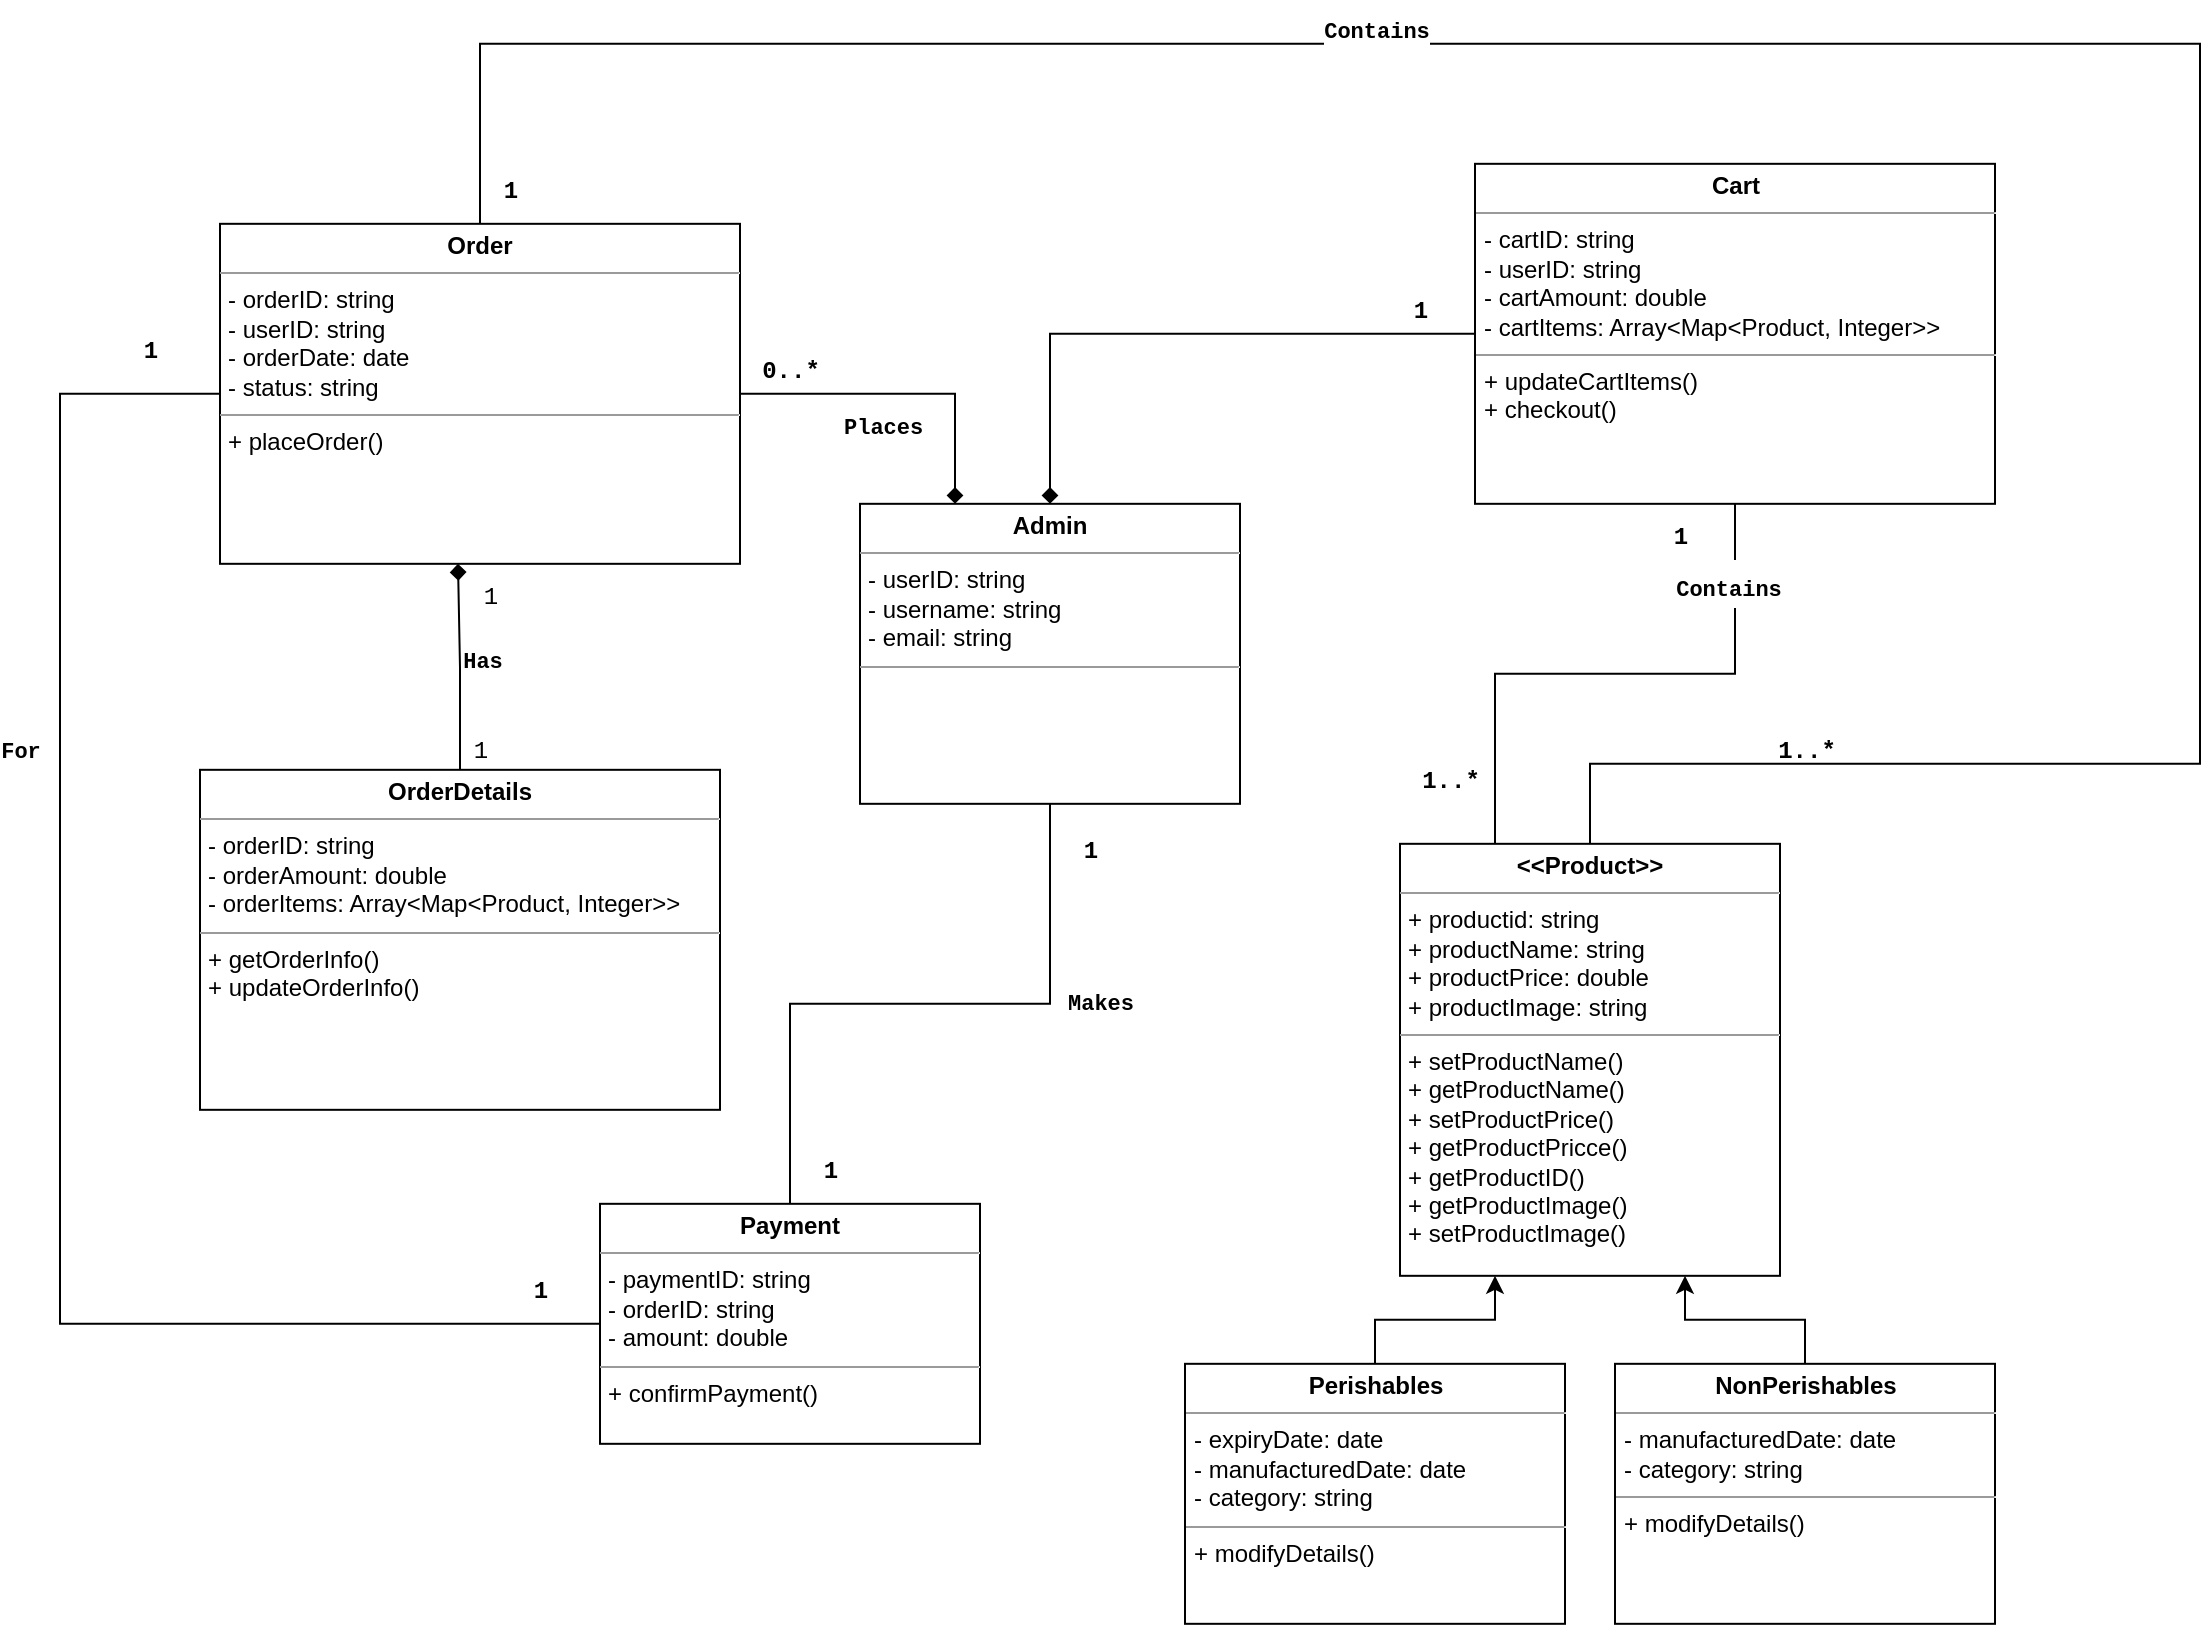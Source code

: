 <mxfile version="22.1.11" type="device">
  <diagram name="Page-1" id="c4acf3e9-155e-7222-9cf6-157b1a14988f">
    <mxGraphModel dx="1555" dy="2022" grid="1" gridSize="10" guides="1" tooltips="1" connect="1" arrows="1" fold="1" page="1" pageScale="1" pageWidth="1654" pageHeight="1169" background="none" math="0" shadow="0">
      <root>
        <mxCell id="0" />
        <mxCell id="1" parent="0" />
        <mxCell id="6LnXbUF-lt9oiWr_nTsZ-32" style="edgeStyle=orthogonalEdgeStyle;rounded=0;hachureGap=4;orthogonalLoop=1;jettySize=auto;html=1;entryX=0.5;entryY=0;entryDx=0;entryDy=0;fontFamily=Architects Daughter;fontSource=https%3A%2F%2Ffonts.googleapis.com%2Fcss%3Ffamily%3DArchitects%2BDaughter;fontSize=16;endArrow=none;endFill=0;" parent="1" source="5d2195bd80daf111-9" target="6LnXbUF-lt9oiWr_nTsZ-31" edge="1">
          <mxGeometry relative="1" as="geometry" />
        </mxCell>
        <mxCell id="5d2195bd80daf111-9" value="&lt;p style=&quot;margin:0px;margin-top:4px;text-align:center;&quot;&gt;&lt;b&gt;Admin&lt;/b&gt;&lt;/p&gt;&lt;hr size=&quot;1&quot;&gt;&lt;p style=&quot;margin:0px;margin-left:4px;&quot;&gt;- userID: string&lt;/p&gt;&lt;p style=&quot;margin:0px;margin-left:4px;&quot;&gt;- username: string&lt;br&gt;- email: string&lt;/p&gt;&lt;hr size=&quot;1&quot;&gt;&lt;p style=&quot;margin:0px;margin-left:4px;&quot;&gt;&lt;br&gt;&lt;/p&gt;" style="verticalAlign=top;align=left;overflow=fill;fontSize=12;fontFamily=Helvetica;html=1;rounded=0;shadow=0;comic=0;labelBackgroundColor=none;strokeWidth=1" parent="1" vertex="1">
          <mxGeometry x="610" y="-730.09" width="190" height="150" as="geometry" />
        </mxCell>
        <mxCell id="6LnXbUF-lt9oiWr_nTsZ-2" value="&lt;p style=&quot;margin:0px;margin-top:4px;text-align:center;&quot;&gt;&lt;b&gt;&amp;lt;&amp;lt;Product&amp;gt;&amp;gt;&lt;/b&gt;&lt;/p&gt;&lt;hr size=&quot;1&quot;&gt;&lt;p style=&quot;margin:0px;margin-left:4px;&quot;&gt;+ productid: string&lt;/p&gt;&lt;p style=&quot;margin:0px;margin-left:4px;&quot;&gt;+ productName: string&lt;br&gt;+ productPrice: double&lt;/p&gt;&lt;p style=&quot;margin:0px;margin-left:4px;&quot;&gt;+ productImage: string&lt;/p&gt;&lt;hr size=&quot;1&quot;&gt;&lt;p style=&quot;margin:0px;margin-left:4px;&quot;&gt;+ setProductName()&lt;br&gt;+ getProductName()&lt;/p&gt;&lt;p style=&quot;margin:0px;margin-left:4px;&quot;&gt;+ setProductPrice()&lt;/p&gt;&lt;p style=&quot;margin:0px;margin-left:4px;&quot;&gt;+ getProductPricce()&lt;/p&gt;&lt;p style=&quot;margin:0px;margin-left:4px;&quot;&gt;+ getProductID()&lt;/p&gt;&lt;p style=&quot;margin:0px;margin-left:4px;&quot;&gt;+ getProductImage()&lt;/p&gt;&lt;p style=&quot;margin:0px;margin-left:4px;&quot;&gt;+ setProductImage()&lt;/p&gt;" style="verticalAlign=top;align=left;overflow=fill;fontSize=12;fontFamily=Helvetica;html=1;rounded=0;shadow=0;comic=0;labelBackgroundColor=none;strokeWidth=1" parent="1" vertex="1">
          <mxGeometry x="880" y="-560.09" width="190" height="216" as="geometry" />
        </mxCell>
        <mxCell id="6LnXbUF-lt9oiWr_nTsZ-13" style="edgeStyle=orthogonalEdgeStyle;rounded=0;hachureGap=4;orthogonalLoop=1;jettySize=auto;html=1;entryX=0.25;entryY=0;entryDx=0;entryDy=0;fontFamily=Architects Daughter;fontSource=https%3A%2F%2Ffonts.googleapis.com%2Fcss%3Ffamily%3DArchitects%2BDaughter;fontSize=16;endArrow=diamond;endFill=1;" parent="1" source="6LnXbUF-lt9oiWr_nTsZ-3" target="5d2195bd80daf111-9" edge="1">
          <mxGeometry relative="1" as="geometry" />
        </mxCell>
        <mxCell id="6LnXbUF-lt9oiWr_nTsZ-20" style="edgeStyle=orthogonalEdgeStyle;rounded=0;hachureGap=4;orthogonalLoop=1;jettySize=auto;html=1;entryX=0.5;entryY=0;entryDx=0;entryDy=0;fontFamily=Architects Daughter;fontSource=https%3A%2F%2Ffonts.googleapis.com%2Fcss%3Ffamily%3DArchitects%2BDaughter;fontSize=16;endArrow=none;endFill=0;" parent="1" source="6LnXbUF-lt9oiWr_nTsZ-3" target="6LnXbUF-lt9oiWr_nTsZ-2" edge="1">
          <mxGeometry relative="1" as="geometry">
            <Array as="points">
              <mxPoint x="420" y="-960.09" />
              <mxPoint x="1280" y="-960.09" />
              <mxPoint x="1280" y="-600.09" />
              <mxPoint x="975" y="-600.09" />
            </Array>
          </mxGeometry>
        </mxCell>
        <mxCell id="6LnXbUF-lt9oiWr_nTsZ-22" value="&lt;font size=&quot;1&quot; face=&quot;Courier New&quot; style=&quot;&quot;&gt;&lt;b style=&quot;font-size: 11px;&quot;&gt;Contains&lt;/b&gt;&lt;/font&gt;" style="edgeLabel;html=1;align=center;verticalAlign=middle;resizable=0;points=[];fontSize=20;fontFamily=Architects Daughter;" parent="6LnXbUF-lt9oiWr_nTsZ-20" vertex="1" connectable="0">
          <mxGeometry x="-0.351" y="-2" relative="1" as="geometry">
            <mxPoint x="1" y="-12" as="offset" />
          </mxGeometry>
        </mxCell>
        <mxCell id="6LnXbUF-lt9oiWr_nTsZ-33" style="edgeStyle=orthogonalEdgeStyle;rounded=0;hachureGap=4;orthogonalLoop=1;jettySize=auto;html=1;entryX=0;entryY=0.5;entryDx=0;entryDy=0;fontFamily=Architects Daughter;fontSource=https%3A%2F%2Ffonts.googleapis.com%2Fcss%3Ffamily%3DArchitects%2BDaughter;fontSize=16;endArrow=none;endFill=0;" parent="1" source="6LnXbUF-lt9oiWr_nTsZ-3" target="6LnXbUF-lt9oiWr_nTsZ-31" edge="1">
          <mxGeometry relative="1" as="geometry">
            <Array as="points">
              <mxPoint x="210" y="-785.09" />
              <mxPoint x="210" y="-320.09" />
            </Array>
          </mxGeometry>
        </mxCell>
        <mxCell id="6LnXbUF-lt9oiWr_nTsZ-3" value="&lt;p style=&quot;margin:0px;margin-top:4px;text-align:center;&quot;&gt;&lt;b&gt;Order&lt;/b&gt;&lt;/p&gt;&lt;hr size=&quot;1&quot;&gt;&lt;p style=&quot;margin:0px;margin-left:4px;&quot;&gt;- orderID: string&lt;/p&gt;&lt;p style=&quot;margin:0px;margin-left:4px;&quot;&gt;- userID: string&lt;/p&gt;&lt;p style=&quot;margin:0px;margin-left:4px;&quot;&gt;- orderDate: date&lt;/p&gt;&lt;p style=&quot;margin:0px;margin-left:4px;&quot;&gt;- status: string&lt;/p&gt;&lt;hr size=&quot;1&quot;&gt;&lt;p style=&quot;margin:0px;margin-left:4px;&quot;&gt;+ placeOrder()&lt;/p&gt;" style="verticalAlign=top;align=left;overflow=fill;fontSize=12;fontFamily=Helvetica;html=1;rounded=0;shadow=0;comic=0;labelBackgroundColor=none;strokeWidth=1" parent="1" vertex="1">
          <mxGeometry x="290" y="-870.09" width="260" height="170" as="geometry" />
        </mxCell>
        <mxCell id="6LnXbUF-lt9oiWr_nTsZ-10" style="edgeStyle=orthogonalEdgeStyle;rounded=0;hachureGap=4;orthogonalLoop=1;jettySize=auto;html=1;entryX=0.5;entryY=0;entryDx=0;entryDy=0;fontFamily=Architects Daughter;fontSource=https%3A%2F%2Ffonts.googleapis.com%2Fcss%3Ffamily%3DArchitects%2BDaughter;fontSize=16;endArrow=diamond;endFill=1;" parent="1" source="6LnXbUF-lt9oiWr_nTsZ-4" target="5d2195bd80daf111-9" edge="1">
          <mxGeometry relative="1" as="geometry" />
        </mxCell>
        <mxCell id="6LnXbUF-lt9oiWr_nTsZ-11" value="&lt;font style=&quot;font-size: 12px;&quot; face=&quot;Courier New&quot;&gt;&lt;b&gt;1&lt;/b&gt;&lt;/font&gt;" style="edgeLabel;html=1;align=center;verticalAlign=middle;resizable=0;points=[];fontSize=20;fontFamily=Architects Daughter;" parent="6LnXbUF-lt9oiWr_nTsZ-10" vertex="1" connectable="0">
          <mxGeometry x="-0.828" y="-4" relative="1" as="geometry">
            <mxPoint x="-2" y="-11" as="offset" />
          </mxGeometry>
        </mxCell>
        <mxCell id="6LnXbUF-lt9oiWr_nTsZ-21" style="edgeStyle=orthogonalEdgeStyle;rounded=0;hachureGap=4;orthogonalLoop=1;jettySize=auto;html=1;entryX=0.25;entryY=0;entryDx=0;entryDy=0;fontFamily=Architects Daughter;fontSource=https%3A%2F%2Ffonts.googleapis.com%2Fcss%3Ffamily%3DArchitects%2BDaughter;fontSize=16;endArrow=none;endFill=0;" parent="1" source="6LnXbUF-lt9oiWr_nTsZ-4" target="6LnXbUF-lt9oiWr_nTsZ-2" edge="1">
          <mxGeometry relative="1" as="geometry" />
        </mxCell>
        <mxCell id="6LnXbUF-lt9oiWr_nTsZ-4" value="&lt;p style=&quot;margin:0px;margin-top:4px;text-align:center;&quot;&gt;&lt;b&gt;Cart&lt;/b&gt;&lt;/p&gt;&lt;hr size=&quot;1&quot;&gt;&lt;p style=&quot;margin:0px;margin-left:4px;&quot;&gt;- cartID: string&lt;/p&gt;&lt;p style=&quot;margin:0px;margin-left:4px;&quot;&gt;- userID: string&lt;/p&gt;&lt;p style=&quot;margin:0px;margin-left:4px;&quot;&gt;- cartAmount: double&lt;/p&gt;&lt;p style=&quot;margin:0px;margin-left:4px;&quot;&gt;- cartItems: Array&amp;lt;Map&amp;lt;Product, Integer&amp;gt;&amp;gt;&lt;br&gt;&lt;/p&gt;&lt;hr size=&quot;1&quot;&gt;&lt;p style=&quot;margin:0px;margin-left:4px;&quot;&gt;+ updateCartItems()&lt;/p&gt;&lt;p style=&quot;margin:0px;margin-left:4px;&quot;&gt;+ checkout()&lt;/p&gt;" style="verticalAlign=top;align=left;overflow=fill;fontSize=12;fontFamily=Helvetica;html=1;rounded=0;shadow=0;comic=0;labelBackgroundColor=none;strokeWidth=1" parent="1" vertex="1">
          <mxGeometry x="917.5" y="-900.09" width="260" height="170" as="geometry" />
        </mxCell>
        <mxCell id="6LnXbUF-lt9oiWr_nTsZ-7" style="edgeStyle=orthogonalEdgeStyle;rounded=0;hachureGap=4;orthogonalLoop=1;jettySize=auto;html=1;entryX=0.25;entryY=1;entryDx=0;entryDy=0;fontFamily=Architects Daughter;fontSource=https%3A%2F%2Ffonts.googleapis.com%2Fcss%3Ffamily%3DArchitects%2BDaughter;fontSize=16;shadow=0;" parent="1" source="6LnXbUF-lt9oiWr_nTsZ-5" target="6LnXbUF-lt9oiWr_nTsZ-2" edge="1">
          <mxGeometry relative="1" as="geometry" />
        </mxCell>
        <mxCell id="6LnXbUF-lt9oiWr_nTsZ-5" value="&lt;p style=&quot;margin:0px;margin-top:4px;text-align:center;&quot;&gt;&lt;b&gt;Perishables&lt;/b&gt;&lt;/p&gt;&lt;hr size=&quot;1&quot;&gt;&lt;p style=&quot;margin:0px;margin-left:4px;&quot;&gt;- expiryDate: date&lt;/p&gt;&lt;p style=&quot;margin:0px;margin-left:4px;&quot;&gt;- manufacturedDate: date&amp;nbsp;&lt;/p&gt;&lt;p style=&quot;margin:0px;margin-left:4px;&quot;&gt;- category: string&lt;br&gt;&lt;/p&gt;&lt;hr size=&quot;1&quot;&gt;&lt;p style=&quot;margin:0px;margin-left:4px;&quot;&gt;+ modifyDetails()&lt;br&gt;&lt;/p&gt;" style="verticalAlign=top;align=left;overflow=fill;fontSize=12;fontFamily=Helvetica;html=1;rounded=0;shadow=0;comic=0;labelBackgroundColor=none;strokeWidth=1" parent="1" vertex="1">
          <mxGeometry x="772.5" y="-300.09" width="190" height="130" as="geometry" />
        </mxCell>
        <mxCell id="6LnXbUF-lt9oiWr_nTsZ-8" style="edgeStyle=orthogonalEdgeStyle;rounded=0;hachureGap=4;orthogonalLoop=1;jettySize=auto;html=1;entryX=0.75;entryY=1;entryDx=0;entryDy=0;fontFamily=Architects Daughter;fontSource=https%3A%2F%2Ffonts.googleapis.com%2Fcss%3Ffamily%3DArchitects%2BDaughter;fontSize=16;" parent="1" source="6LnXbUF-lt9oiWr_nTsZ-6" target="6LnXbUF-lt9oiWr_nTsZ-2" edge="1">
          <mxGeometry relative="1" as="geometry" />
        </mxCell>
        <mxCell id="6LnXbUF-lt9oiWr_nTsZ-6" value="&lt;p style=&quot;margin:0px;margin-top:4px;text-align:center;&quot;&gt;&lt;b&gt;NonPerishables&lt;/b&gt;&lt;/p&gt;&lt;hr size=&quot;1&quot;&gt;&lt;p style=&quot;margin:0px;margin-left:4px;&quot;&gt;&lt;span style=&quot;background-color: initial;&quot;&gt;- manufacturedDate: date&amp;nbsp;&lt;/span&gt;&lt;br&gt;&lt;/p&gt;&lt;p style=&quot;margin:0px;margin-left:4px;&quot;&gt;- category: string&lt;br&gt;&lt;/p&gt;&lt;hr size=&quot;1&quot;&gt;&lt;p style=&quot;margin:0px;margin-left:4px;&quot;&gt;&lt;span style=&quot;background-color: initial;&quot;&gt;+ modifyDetails()&lt;/span&gt;&lt;/p&gt;" style="verticalAlign=top;align=left;overflow=fill;fontSize=12;fontFamily=Helvetica;html=1;rounded=0;shadow=0;comic=0;labelBackgroundColor=none;strokeWidth=1" parent="1" vertex="1">
          <mxGeometry x="987.5" y="-300.09" width="190" height="130" as="geometry" />
        </mxCell>
        <mxCell id="6LnXbUF-lt9oiWr_nTsZ-14" value="&lt;font style=&quot;font-size: 12px;&quot; face=&quot;Courier New&quot;&gt;&lt;b&gt;0..*&lt;/b&gt;&lt;/font&gt;" style="text;html=1;align=center;verticalAlign=middle;resizable=0;points=[];autosize=1;strokeColor=none;fillColor=none;fontSize=20;fontFamily=Architects Daughter;" parent="1" vertex="1">
          <mxGeometry x="550" y="-820.09" width="50" height="40" as="geometry" />
        </mxCell>
        <mxCell id="6LnXbUF-lt9oiWr_nTsZ-15" value="&lt;p style=&quot;margin:0px;margin-top:4px;text-align:center;&quot;&gt;&lt;b&gt;OrderDetails&lt;/b&gt;&lt;/p&gt;&lt;hr size=&quot;1&quot;&gt;&lt;p style=&quot;margin:0px;margin-left:4px;&quot;&gt;- orderID: string&lt;/p&gt;&lt;p style=&quot;margin:0px;margin-left:4px;&quot;&gt;- orderAmount: double&lt;/p&gt;&lt;p style=&quot;margin:0px;margin-left:4px;&quot;&gt;- orderItems: Array&amp;lt;Map&amp;lt;Product, Integer&amp;gt;&amp;gt;&lt;br&gt;&lt;/p&gt;&lt;hr size=&quot;1&quot;&gt;&lt;p style=&quot;margin:0px;margin-left:4px;&quot;&gt;+ getOrderInfo()&lt;/p&gt;&lt;p style=&quot;margin:0px;margin-left:4px;&quot;&gt;+ updateOrderInfo()&lt;/p&gt;" style="verticalAlign=top;align=left;overflow=fill;fontSize=12;fontFamily=Helvetica;html=1;rounded=0;shadow=0;comic=0;labelBackgroundColor=none;strokeWidth=1" parent="1" vertex="1">
          <mxGeometry x="280" y="-597.09" width="260" height="170" as="geometry" />
        </mxCell>
        <mxCell id="6LnXbUF-lt9oiWr_nTsZ-16" style="edgeStyle=orthogonalEdgeStyle;rounded=0;hachureGap=4;orthogonalLoop=1;jettySize=auto;html=1;fontFamily=Architects Daughter;fontSource=https%3A%2F%2Ffonts.googleapis.com%2Fcss%3Ffamily%3DArchitects%2BDaughter;fontSize=16;endArrow=diamond;endFill=1;" parent="1" source="6LnXbUF-lt9oiWr_nTsZ-15" edge="1">
          <mxGeometry relative="1" as="geometry">
            <mxPoint x="409" y="-700.09" as="targetPoint" />
          </mxGeometry>
        </mxCell>
        <mxCell id="6LnXbUF-lt9oiWr_nTsZ-19" value="&lt;b style=&quot;border-color: var(--border-color); font-family: &amp;quot;Courier New&amp;quot;; font-size: 11px;&quot;&gt;Has&lt;/b&gt;" style="edgeLabel;html=1;align=center;verticalAlign=middle;resizable=0;points=[];fontSize=20;fontFamily=Architects Daughter;" parent="6LnXbUF-lt9oiWr_nTsZ-16" vertex="1" connectable="0">
          <mxGeometry x="0.149" y="-3" relative="1" as="geometry">
            <mxPoint x="8" y="1" as="offset" />
          </mxGeometry>
        </mxCell>
        <mxCell id="6LnXbUF-lt9oiWr_nTsZ-17" value="&lt;font face=&quot;Courier New&quot; style=&quot;font-size: 12px;&quot;&gt;1&lt;/font&gt;" style="text;html=1;align=center;verticalAlign=middle;resizable=0;points=[];autosize=1;strokeColor=none;fillColor=none;fontSize=20;fontFamily=Architects Daughter;" parent="1" vertex="1">
          <mxGeometry x="410" y="-707.09" width="30" height="40" as="geometry" />
        </mxCell>
        <mxCell id="6LnXbUF-lt9oiWr_nTsZ-18" value="&lt;font face=&quot;Courier New&quot; style=&quot;font-size: 12px;&quot;&gt;1&lt;/font&gt;" style="text;html=1;align=center;verticalAlign=middle;resizable=0;points=[];autosize=1;strokeColor=none;fillColor=none;fontSize=20;fontFamily=Architects Daughter;" parent="1" vertex="1">
          <mxGeometry x="405" y="-630.09" width="30" height="40" as="geometry" />
        </mxCell>
        <mxCell id="6LnXbUF-lt9oiWr_nTsZ-23" value="&lt;font size=&quot;1&quot; face=&quot;Courier New&quot; style=&quot;&quot;&gt;&lt;b style=&quot;font-size: 11px;&quot;&gt;Contains&lt;/b&gt;&lt;/font&gt;" style="edgeLabel;html=1;align=center;verticalAlign=middle;resizable=0;points=[];fontSize=20;fontFamily=Architects Daughter;" parent="1" vertex="1" connectable="0">
          <mxGeometry x="1040.003" y="-687.09" as="geometry">
            <mxPoint x="4" y="-4" as="offset" />
          </mxGeometry>
        </mxCell>
        <mxCell id="6LnXbUF-lt9oiWr_nTsZ-24" value="&lt;font style=&quot;font-size: 12px;&quot; face=&quot;Courier New&quot;&gt;&lt;b&gt;1..*&lt;/b&gt;&lt;/font&gt;" style="text;html=1;align=center;verticalAlign=middle;resizable=0;points=[];autosize=1;strokeColor=none;fillColor=none;fontSize=20;fontFamily=Architects Daughter;" parent="1" vertex="1">
          <mxGeometry x="880" y="-615.09" width="50" height="40" as="geometry" />
        </mxCell>
        <mxCell id="6LnXbUF-lt9oiWr_nTsZ-25" value="&lt;font size=&quot;1&quot; face=&quot;Courier New&quot; style=&quot;&quot;&gt;&lt;b style=&quot;font-size: 12px;&quot;&gt;1&lt;/b&gt;&lt;/font&gt;" style="text;html=1;align=center;verticalAlign=middle;resizable=0;points=[];autosize=1;strokeColor=none;fillColor=none;fontSize=20;fontFamily=Architects Daughter;" parent="1" vertex="1">
          <mxGeometry x="1005" y="-737.09" width="30" height="40" as="geometry" />
        </mxCell>
        <mxCell id="6LnXbUF-lt9oiWr_nTsZ-26" value="&lt;font size=&quot;1&quot; face=&quot;Courier New&quot; style=&quot;&quot;&gt;&lt;b style=&quot;font-size: 12px;&quot;&gt;1&lt;/b&gt;&lt;/font&gt;" style="text;html=1;align=center;verticalAlign=middle;resizable=0;points=[];autosize=1;strokeColor=none;fillColor=none;fontSize=20;fontFamily=Architects Daughter;" parent="1" vertex="1">
          <mxGeometry x="420" y="-910.09" width="30" height="40" as="geometry" />
        </mxCell>
        <mxCell id="6LnXbUF-lt9oiWr_nTsZ-27" value="&lt;font style=&quot;font-size: 12px;&quot; face=&quot;Courier New&quot;&gt;&lt;b&gt;1..*&lt;/b&gt;&lt;/font&gt;" style="text;html=1;align=center;verticalAlign=middle;resizable=0;points=[];autosize=1;strokeColor=none;fillColor=none;fontSize=20;fontFamily=Architects Daughter;" parent="1" vertex="1">
          <mxGeometry x="1057.5" y="-630.09" width="50" height="40" as="geometry" />
        </mxCell>
        <mxCell id="6LnXbUF-lt9oiWr_nTsZ-28" value="&lt;b style=&quot;border-color: var(--border-color); color: rgb(0, 0, 0); font-family: &amp;quot;Courier New&amp;quot;; font-size: 11px; font-style: normal; font-variant-ligatures: normal; font-variant-caps: normal; letter-spacing: normal; orphans: 2; text-align: center; text-indent: 0px; text-transform: none; widows: 2; word-spacing: 0px; -webkit-text-stroke-width: 0px; background-color: rgb(255, 255, 255); text-decoration-thickness: initial; text-decoration-style: initial; text-decoration-color: initial;&quot;&gt;Places&lt;/b&gt;" style="text;whiteSpace=wrap;html=1;fontSize=20;fontFamily=Architects Daughter;" parent="1" vertex="1">
          <mxGeometry x="600" y="-790.09" width="50" height="30" as="geometry" />
        </mxCell>
        <mxCell id="6LnXbUF-lt9oiWr_nTsZ-31" value="&lt;p style=&quot;margin:0px;margin-top:4px;text-align:center;&quot;&gt;&lt;b&gt;Payment&lt;/b&gt;&lt;/p&gt;&lt;hr size=&quot;1&quot;&gt;&lt;p style=&quot;margin:0px;margin-left:4px;&quot;&gt;- paymentID: string&lt;/p&gt;&lt;p style=&quot;margin:0px;margin-left:4px;&quot;&gt;- orderID: string&lt;br&gt;&lt;/p&gt;&lt;p style=&quot;margin:0px;margin-left:4px;&quot;&gt;- amount: double&lt;/p&gt;&lt;hr size=&quot;1&quot;&gt;&lt;p style=&quot;margin:0px;margin-left:4px;&quot;&gt;+ confirmPayment()&lt;/p&gt;" style="verticalAlign=top;align=left;overflow=fill;fontSize=12;fontFamily=Helvetica;html=1;rounded=0;shadow=0;comic=0;labelBackgroundColor=none;strokeWidth=1" parent="1" vertex="1">
          <mxGeometry x="480" y="-380.09" width="190" height="120" as="geometry" />
        </mxCell>
        <mxCell id="6LnXbUF-lt9oiWr_nTsZ-34" value="&lt;font size=&quot;1&quot; face=&quot;Courier New&quot; style=&quot;&quot;&gt;&lt;b style=&quot;font-size: 12px;&quot;&gt;1&lt;/b&gt;&lt;/font&gt;" style="text;html=1;align=center;verticalAlign=middle;resizable=0;points=[];autosize=1;strokeColor=none;fillColor=none;fontSize=20;fontFamily=Architects Daughter;" parent="1" vertex="1">
          <mxGeometry x="710" y="-580.09" width="30" height="40" as="geometry" />
        </mxCell>
        <mxCell id="6LnXbUF-lt9oiWr_nTsZ-35" value="&lt;font size=&quot;1&quot; face=&quot;Courier New&quot; style=&quot;&quot;&gt;&lt;b style=&quot;font-size: 12px;&quot;&gt;1&lt;/b&gt;&lt;/font&gt;" style="text;html=1;align=center;verticalAlign=middle;resizable=0;points=[];autosize=1;strokeColor=none;fillColor=none;fontSize=20;fontFamily=Architects Daughter;" parent="1" vertex="1">
          <mxGeometry x="580" y="-420.09" width="30" height="40" as="geometry" />
        </mxCell>
        <mxCell id="6LnXbUF-lt9oiWr_nTsZ-37" value="&lt;b style=&quot;border-color: var(--border-color); font-family: &amp;quot;Courier New&amp;quot;; font-size: 11px;&quot;&gt;Makes&lt;br&gt;&lt;/b&gt;" style="edgeLabel;html=1;align=center;verticalAlign=middle;resizable=0;points=[];fontSize=20;fontFamily=Architects Daughter;" parent="1" vertex="1" connectable="0">
          <mxGeometry x="740.002" y="-480.086" as="geometry">
            <mxPoint x="-10" y="-4" as="offset" />
          </mxGeometry>
        </mxCell>
        <mxCell id="6LnXbUF-lt9oiWr_nTsZ-38" value="&lt;b style=&quot;border-color: var(--border-color); font-family: &amp;quot;Courier New&amp;quot;; font-size: 11px;&quot;&gt;For&lt;/b&gt;" style="edgeLabel;html=1;align=center;verticalAlign=middle;resizable=0;points=[];fontSize=20;fontFamily=Architects Daughter;" parent="1" vertex="1" connectable="0">
          <mxGeometry x="189.996" y="-610.091" as="geometry" />
        </mxCell>
        <mxCell id="6LnXbUF-lt9oiWr_nTsZ-39" value="&lt;font size=&quot;1&quot; face=&quot;Courier New&quot; style=&quot;&quot;&gt;&lt;b style=&quot;font-size: 12px;&quot;&gt;1&lt;/b&gt;&lt;/font&gt;" style="text;html=1;align=center;verticalAlign=middle;resizable=0;points=[];autosize=1;strokeColor=none;fillColor=none;fontSize=20;fontFamily=Architects Daughter;" parent="1" vertex="1">
          <mxGeometry x="435" y="-360" width="30" height="40" as="geometry" />
        </mxCell>
        <mxCell id="6LnXbUF-lt9oiWr_nTsZ-40" value="&lt;font size=&quot;1&quot; face=&quot;Courier New&quot; style=&quot;&quot;&gt;&lt;b style=&quot;font-size: 12px;&quot;&gt;1&lt;/b&gt;&lt;/font&gt;" style="text;html=1;align=center;verticalAlign=middle;resizable=0;points=[];autosize=1;strokeColor=none;fillColor=none;fontSize=20;fontFamily=Architects Daughter;" parent="1" vertex="1">
          <mxGeometry x="240" y="-830.09" width="30" height="40" as="geometry" />
        </mxCell>
      </root>
    </mxGraphModel>
  </diagram>
</mxfile>
